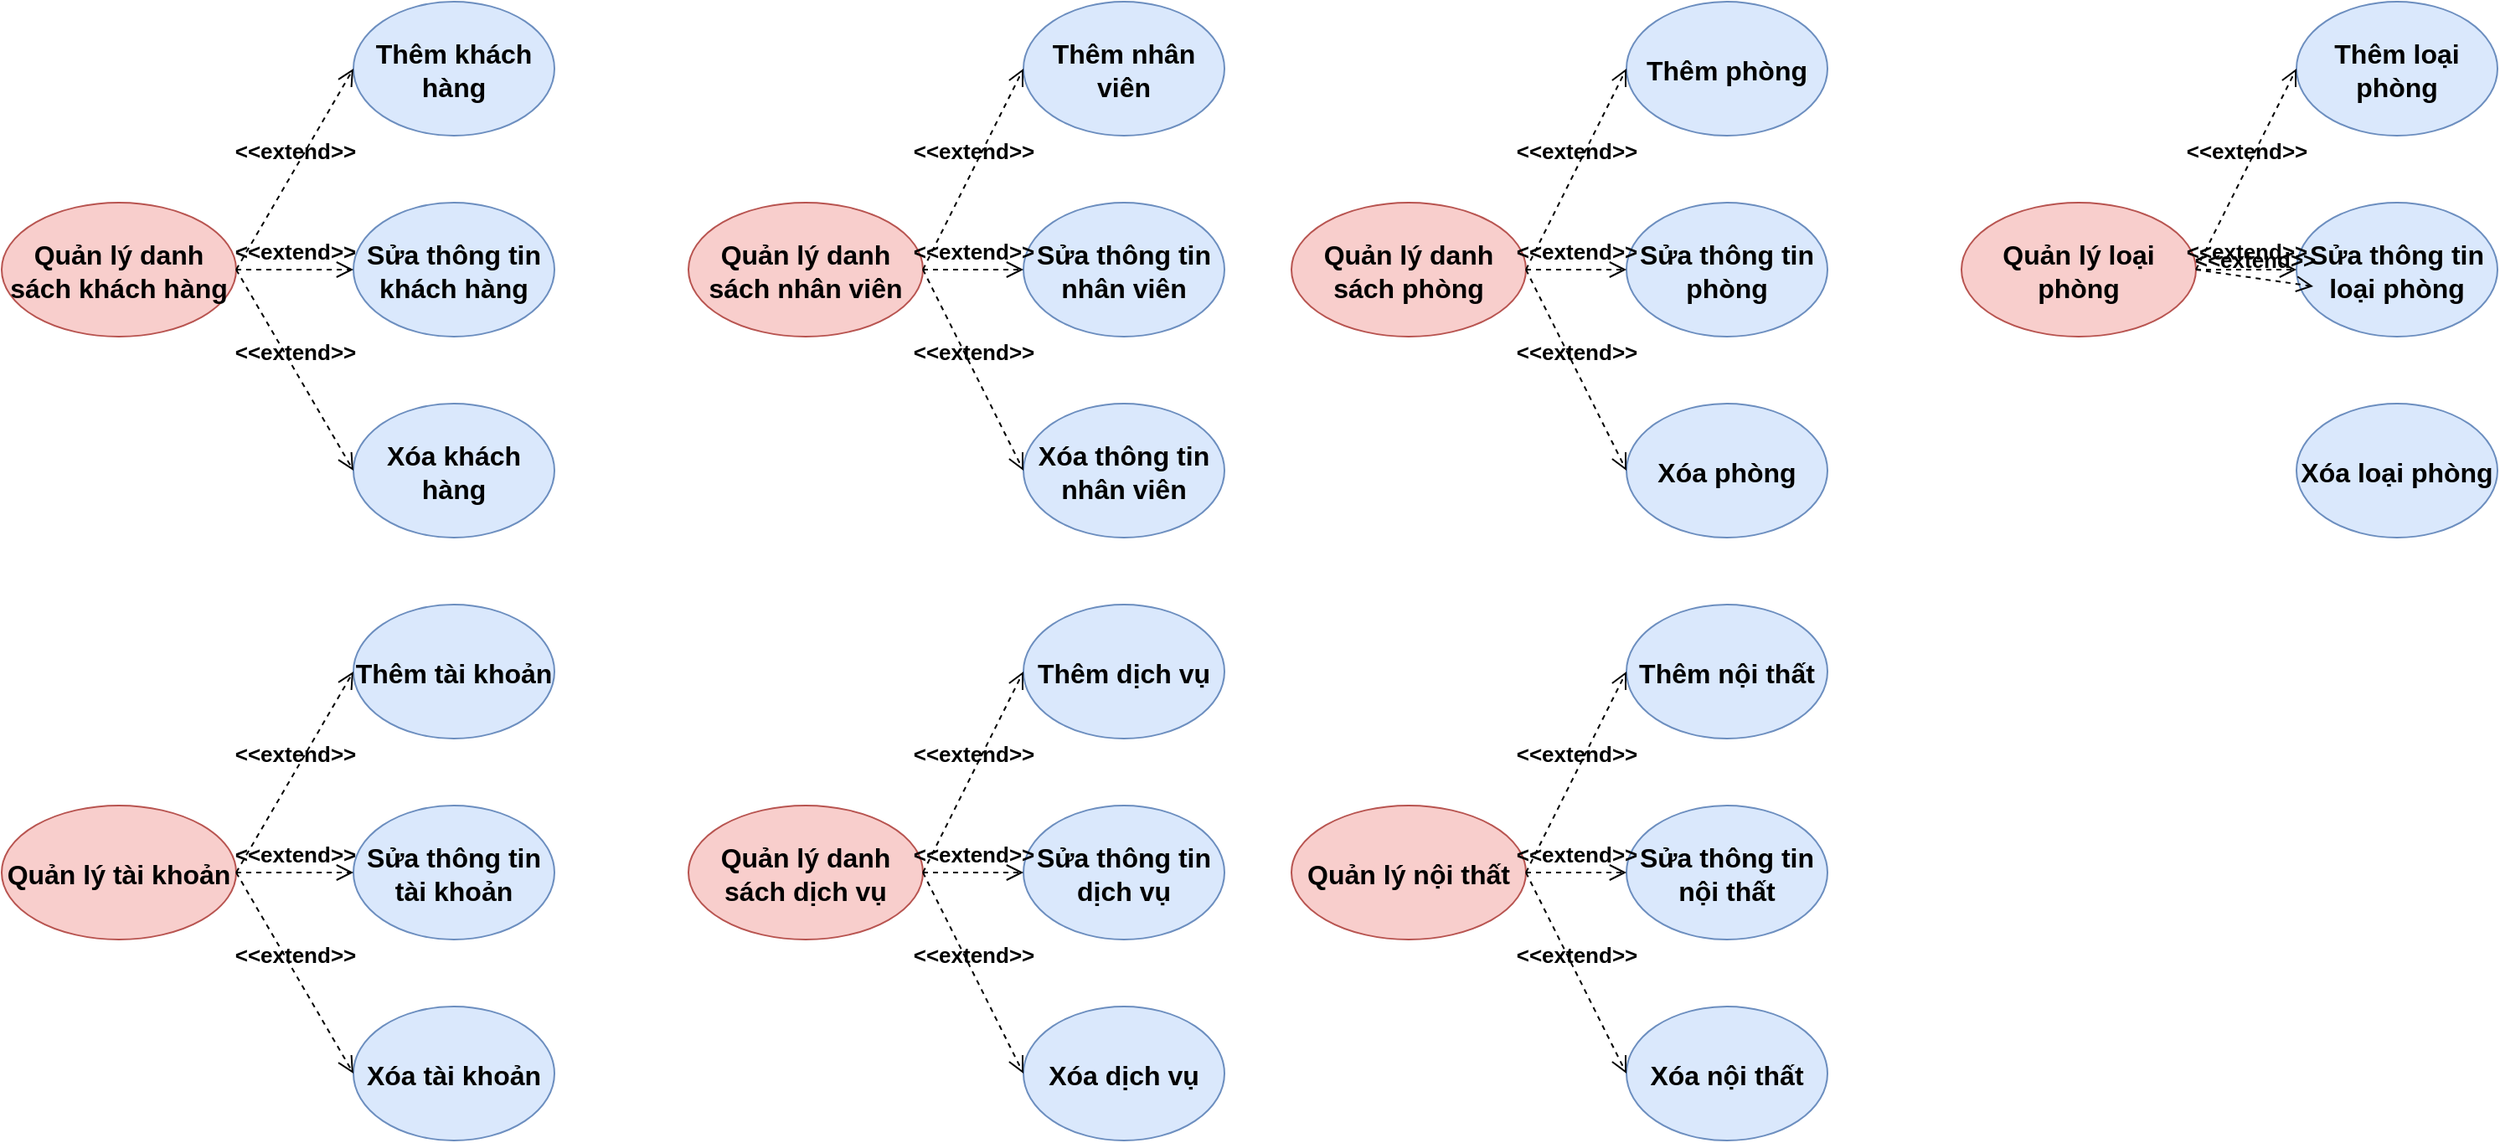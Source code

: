 <mxfile version="14.7.4" type="device"><diagram id="zi9jjdEXWY31KcCcsuhM" name="Page-1"><mxGraphModel dx="1221" dy="626" grid="1" gridSize="10" guides="1" tooltips="1" connect="1" arrows="1" fold="1" page="1" pageScale="1" pageWidth="850" pageHeight="1100" background="none" math="0" shadow="0"><root><mxCell id="0"/><mxCell id="1" parent="0"/><mxCell id="SD6cZ2J93YJvDtEjL-kz-3" value="Quản lý danh &#10;sách khách hàng" style="ellipse;fillColor=#f8cecc;strokeColor=#b85450;fontSize=16;spacingTop=2;horizontal=1;fontStyle=1;direction=east;labelBackgroundColor=none;whiteSpace=wrap;verticalAlign=middle;" parent="1" vertex="1"><mxGeometry x="190" y="240" width="140" height="80" as="geometry"/></mxCell><mxCell id="SD6cZ2J93YJvDtEjL-kz-5" value="Quản lý danh sách phòng" style="ellipse;fillColor=#f8cecc;strokeColor=#b85450;fontSize=16;spacingTop=2;horizontal=1;fontStyle=1;direction=east;labelBackgroundColor=none;whiteSpace=wrap;verticalAlign=middle;" parent="1" vertex="1"><mxGeometry x="960" y="240" width="140" height="80" as="geometry"/></mxCell><mxCell id="SD6cZ2J93YJvDtEjL-kz-10" value="Quản lý nội thất" style="ellipse;fillColor=#f8cecc;strokeColor=#b85450;fontSize=16;spacingTop=2;horizontal=1;fontStyle=1;direction=east;labelBackgroundColor=none;whiteSpace=wrap;verticalAlign=middle;" parent="1" vertex="1"><mxGeometry x="960" y="600" width="140" height="80" as="geometry"/></mxCell><mxCell id="SD6cZ2J93YJvDtEjL-kz-11" value="Quản lý danh sách dịch vụ" style="ellipse;fillColor=#f8cecc;strokeColor=#b85450;fontSize=16;spacingTop=2;horizontal=1;fontStyle=1;direction=east;labelBackgroundColor=none;whiteSpace=wrap;verticalAlign=middle;" parent="1" vertex="1"><mxGeometry x="600" y="600" width="140" height="80" as="geometry"/></mxCell><mxCell id="SD6cZ2J93YJvDtEjL-kz-12" value="Quản lý danh sách nhân viên" style="ellipse;fillColor=#f8cecc;strokeColor=#b85450;fontSize=16;spacingTop=2;horizontal=1;fontStyle=1;direction=east;labelBackgroundColor=none;whiteSpace=wrap;verticalAlign=middle;" parent="1" vertex="1"><mxGeometry x="600" y="240" width="140" height="80" as="geometry"/></mxCell><mxCell id="SD6cZ2J93YJvDtEjL-kz-27" value="Quản lý tài khoản" style="ellipse;fillColor=#f8cecc;strokeColor=#b85450;fontSize=16;spacingTop=2;horizontal=1;fontStyle=1;direction=east;labelBackgroundColor=none;whiteSpace=wrap;verticalAlign=middle;" parent="1" vertex="1"><mxGeometry x="190" y="600" width="140" height="80" as="geometry"/></mxCell><mxCell id="SD6cZ2J93YJvDtEjL-kz-28" value="Quản lý loại phòng" style="ellipse;fillColor=#f8cecc;strokeColor=#b85450;fontSize=16;spacingTop=2;horizontal=1;fontStyle=1;direction=east;labelBackgroundColor=none;whiteSpace=wrap;verticalAlign=middle;" parent="1" vertex="1"><mxGeometry x="1360" y="240" width="140" height="80" as="geometry"/></mxCell><mxCell id="opvVlbtMXGsVySEfNiiL-1" value="Thêm khách hàng" style="ellipse;fillColor=#dae8fc;strokeColor=#6c8ebf;fontSize=16;spacingTop=2;horizontal=1;fontStyle=1;direction=east;labelBackgroundColor=none;whiteSpace=wrap;verticalAlign=middle;" vertex="1" parent="1"><mxGeometry x="400" y="120" width="120" height="80" as="geometry"/></mxCell><mxCell id="opvVlbtMXGsVySEfNiiL-2" value="Sửa thông tin khách hàng" style="ellipse;fillColor=#dae8fc;strokeColor=#6c8ebf;fontSize=16;spacingTop=2;horizontal=1;fontStyle=1;direction=east;labelBackgroundColor=none;whiteSpace=wrap;verticalAlign=middle;" vertex="1" parent="1"><mxGeometry x="400" y="240" width="120" height="80" as="geometry"/></mxCell><mxCell id="opvVlbtMXGsVySEfNiiL-3" value="Xóa khách hàng" style="ellipse;fillColor=#dae8fc;strokeColor=#6c8ebf;fontSize=16;spacingTop=2;horizontal=1;fontStyle=1;direction=east;labelBackgroundColor=none;whiteSpace=wrap;verticalAlign=middle;" vertex="1" parent="1"><mxGeometry x="400" y="360" width="120" height="80" as="geometry"/></mxCell><mxCell id="opvVlbtMXGsVySEfNiiL-4" value="Thêm tài khoản" style="ellipse;fillColor=#dae8fc;strokeColor=#6c8ebf;fontSize=16;spacingTop=2;horizontal=1;fontStyle=1;direction=east;labelBackgroundColor=none;whiteSpace=wrap;verticalAlign=middle;" vertex="1" parent="1"><mxGeometry x="400" y="480" width="120" height="80" as="geometry"/></mxCell><mxCell id="opvVlbtMXGsVySEfNiiL-5" value="Xóa tài khoản" style="ellipse;fillColor=#dae8fc;strokeColor=#6c8ebf;fontSize=16;spacingTop=2;horizontal=1;fontStyle=1;direction=east;labelBackgroundColor=none;whiteSpace=wrap;verticalAlign=middle;" vertex="1" parent="1"><mxGeometry x="400" y="720" width="120" height="80" as="geometry"/></mxCell><mxCell id="opvVlbtMXGsVySEfNiiL-6" value="Sửa thông tin tài khoản" style="ellipse;fillColor=#dae8fc;strokeColor=#6c8ebf;fontSize=16;spacingTop=2;horizontal=1;fontStyle=1;direction=east;labelBackgroundColor=none;whiteSpace=wrap;verticalAlign=middle;" vertex="1" parent="1"><mxGeometry x="400" y="600" width="120" height="80" as="geometry"/></mxCell><mxCell id="opvVlbtMXGsVySEfNiiL-7" value="Thêm dịch vụ" style="ellipse;fillColor=#dae8fc;strokeColor=#6c8ebf;fontSize=16;spacingTop=2;horizontal=1;fontStyle=1;direction=east;labelBackgroundColor=none;whiteSpace=wrap;verticalAlign=middle;" vertex="1" parent="1"><mxGeometry x="800" y="480" width="120" height="80" as="geometry"/></mxCell><mxCell id="opvVlbtMXGsVySEfNiiL-8" value="Xóa dịch vụ" style="ellipse;fillColor=#dae8fc;strokeColor=#6c8ebf;fontSize=16;spacingTop=2;horizontal=1;fontStyle=1;direction=east;labelBackgroundColor=none;whiteSpace=wrap;verticalAlign=middle;" vertex="1" parent="1"><mxGeometry x="800" y="720" width="120" height="80" as="geometry"/></mxCell><mxCell id="opvVlbtMXGsVySEfNiiL-9" value="Sửa thông tin dịch vụ" style="ellipse;fillColor=#dae8fc;strokeColor=#6c8ebf;fontSize=16;spacingTop=2;horizontal=1;fontStyle=1;direction=east;labelBackgroundColor=none;whiteSpace=wrap;verticalAlign=middle;" vertex="1" parent="1"><mxGeometry x="800" y="600" width="120" height="80" as="geometry"/></mxCell><mxCell id="opvVlbtMXGsVySEfNiiL-10" value="Thêm phòng" style="ellipse;fillColor=#dae8fc;strokeColor=#6c8ebf;fontSize=16;spacingTop=2;horizontal=1;fontStyle=1;direction=east;labelBackgroundColor=none;whiteSpace=wrap;verticalAlign=middle;" vertex="1" parent="1"><mxGeometry x="1160" y="120" width="120" height="80" as="geometry"/></mxCell><mxCell id="opvVlbtMXGsVySEfNiiL-11" value="Xóa phòng" style="ellipse;fillColor=#dae8fc;strokeColor=#6c8ebf;fontSize=16;spacingTop=2;horizontal=1;fontStyle=1;direction=east;labelBackgroundColor=none;whiteSpace=wrap;verticalAlign=middle;" vertex="1" parent="1"><mxGeometry x="1160" y="360" width="120" height="80" as="geometry"/></mxCell><mxCell id="opvVlbtMXGsVySEfNiiL-12" value="Sửa thông tin phòng" style="ellipse;fillColor=#dae8fc;strokeColor=#6c8ebf;fontSize=16;spacingTop=2;horizontal=1;fontStyle=1;direction=east;labelBackgroundColor=none;whiteSpace=wrap;verticalAlign=middle;" vertex="1" parent="1"><mxGeometry x="1160" y="240" width="120" height="80" as="geometry"/></mxCell><mxCell id="opvVlbtMXGsVySEfNiiL-13" value="Thêm nội thất" style="ellipse;fillColor=#dae8fc;strokeColor=#6c8ebf;fontSize=16;spacingTop=2;horizontal=1;fontStyle=1;direction=east;labelBackgroundColor=none;whiteSpace=wrap;verticalAlign=middle;" vertex="1" parent="1"><mxGeometry x="1160" y="480" width="120" height="80" as="geometry"/></mxCell><mxCell id="opvVlbtMXGsVySEfNiiL-14" value="Xóa nội thất" style="ellipse;fillColor=#dae8fc;strokeColor=#6c8ebf;fontSize=16;spacingTop=2;horizontal=1;fontStyle=1;direction=east;labelBackgroundColor=none;whiteSpace=wrap;verticalAlign=middle;" vertex="1" parent="1"><mxGeometry x="1160" y="720" width="120" height="80" as="geometry"/></mxCell><mxCell id="opvVlbtMXGsVySEfNiiL-15" value="Sửa thông tin nội thất" style="ellipse;fillColor=#dae8fc;strokeColor=#6c8ebf;fontSize=16;spacingTop=2;horizontal=1;fontStyle=1;direction=east;labelBackgroundColor=none;whiteSpace=wrap;verticalAlign=middle;" vertex="1" parent="1"><mxGeometry x="1160" y="600" width="120" height="80" as="geometry"/></mxCell><mxCell id="opvVlbtMXGsVySEfNiiL-16" value="Thêm nhân viên" style="ellipse;fillColor=#dae8fc;strokeColor=#6c8ebf;fontSize=16;spacingTop=2;horizontal=1;fontStyle=1;direction=east;labelBackgroundColor=none;whiteSpace=wrap;verticalAlign=middle;" vertex="1" parent="1"><mxGeometry x="800" y="120" width="120" height="80" as="geometry"/></mxCell><mxCell id="opvVlbtMXGsVySEfNiiL-17" value="Sửa thông tin nhân viên" style="ellipse;fillColor=#dae8fc;strokeColor=#6c8ebf;fontSize=16;spacingTop=2;horizontal=1;fontStyle=1;direction=east;labelBackgroundColor=none;whiteSpace=wrap;verticalAlign=middle;" vertex="1" parent="1"><mxGeometry x="800" y="240" width="120" height="80" as="geometry"/></mxCell><mxCell id="opvVlbtMXGsVySEfNiiL-18" value="Xóa thông tin nhân viên" style="ellipse;fillColor=#dae8fc;strokeColor=#6c8ebf;fontSize=16;spacingTop=2;horizontal=1;fontStyle=1;direction=east;labelBackgroundColor=none;whiteSpace=wrap;verticalAlign=middle;" vertex="1" parent="1"><mxGeometry x="800" y="360" width="120" height="80" as="geometry"/></mxCell><mxCell id="opvVlbtMXGsVySEfNiiL-19" value="Thêm loại phòng" style="ellipse;fillColor=#dae8fc;strokeColor=#6c8ebf;fontSize=16;spacingTop=2;horizontal=1;fontStyle=1;direction=east;labelBackgroundColor=none;whiteSpace=wrap;verticalAlign=middle;" vertex="1" parent="1"><mxGeometry x="1560" y="120" width="120" height="80" as="geometry"/></mxCell><mxCell id="opvVlbtMXGsVySEfNiiL-20" value="Sửa thông tin loại phòng" style="ellipse;fillColor=#dae8fc;strokeColor=#6c8ebf;fontSize=16;spacingTop=2;horizontal=1;fontStyle=1;direction=east;labelBackgroundColor=none;whiteSpace=wrap;verticalAlign=middle;" vertex="1" parent="1"><mxGeometry x="1560" y="240" width="120" height="80" as="geometry"/></mxCell><mxCell id="opvVlbtMXGsVySEfNiiL-21" value="Xóa loại phòng" style="ellipse;fillColor=#dae8fc;strokeColor=#6c8ebf;fontSize=16;spacingTop=2;horizontal=1;fontStyle=1;direction=east;labelBackgroundColor=none;whiteSpace=wrap;verticalAlign=middle;" vertex="1" parent="1"><mxGeometry x="1560" y="360" width="120" height="80" as="geometry"/></mxCell><mxCell id="opvVlbtMXGsVySEfNiiL-22" value="&amp;lt;&amp;lt;extend&amp;gt;&amp;gt;" style="endArrow=open;startArrow=none;endFill=0;startFill=0;endSize=8;html=1;verticalAlign=bottom;dashed=1;labelBackgroundColor=none;exitX=1;exitY=0.5;exitDx=0;exitDy=0;entryX=0;entryY=0.5;entryDx=0;entryDy=0;fontStyle=1;fontSize=13;" edge="1" parent="1" source="SD6cZ2J93YJvDtEjL-kz-3" target="opvVlbtMXGsVySEfNiiL-1"><mxGeometry width="160" relative="1" as="geometry"><mxPoint x="690" y="450" as="sourcePoint"/><mxPoint x="850" y="450" as="targetPoint"/></mxGeometry></mxCell><mxCell id="opvVlbtMXGsVySEfNiiL-23" value="&amp;lt;&amp;lt;extend&amp;gt;&amp;gt;" style="endArrow=open;startArrow=none;endFill=0;startFill=0;endSize=8;html=1;verticalAlign=bottom;dashed=1;labelBackgroundColor=none;entryX=0;entryY=0.5;entryDx=0;entryDy=0;fontStyle=1;fontSize=13;" edge="1" parent="1" target="opvVlbtMXGsVySEfNiiL-2"><mxGeometry width="160" relative="1" as="geometry"><mxPoint x="330" y="280" as="sourcePoint"/><mxPoint x="410" y="170" as="targetPoint"/></mxGeometry></mxCell><mxCell id="opvVlbtMXGsVySEfNiiL-24" value="&amp;lt;&amp;lt;extend&amp;gt;&amp;gt;" style="endArrow=open;startArrow=none;endFill=0;startFill=0;endSize=8;html=1;verticalAlign=bottom;dashed=1;labelBackgroundColor=none;entryX=0;entryY=0.5;entryDx=0;entryDy=0;fontStyle=1;fontSize=13;exitX=1;exitY=0.5;exitDx=0;exitDy=0;" edge="1" parent="1" source="SD6cZ2J93YJvDtEjL-kz-3" target="opvVlbtMXGsVySEfNiiL-3"><mxGeometry width="160" relative="1" as="geometry"><mxPoint x="340" y="290" as="sourcePoint"/><mxPoint x="410" y="290" as="targetPoint"/></mxGeometry></mxCell><mxCell id="opvVlbtMXGsVySEfNiiL-25" value="&amp;lt;&amp;lt;extend&amp;gt;&amp;gt;" style="endArrow=open;startArrow=none;endFill=0;startFill=0;endSize=8;html=1;verticalAlign=bottom;dashed=1;labelBackgroundColor=none;entryX=0;entryY=0.5;entryDx=0;entryDy=0;fontStyle=1;fontSize=13;exitX=1;exitY=0.5;exitDx=0;exitDy=0;" edge="1" parent="1" source="SD6cZ2J93YJvDtEjL-kz-27" target="opvVlbtMXGsVySEfNiiL-4"><mxGeometry width="160" relative="1" as="geometry"><mxPoint x="340" y="290" as="sourcePoint"/><mxPoint x="410" y="410" as="targetPoint"/></mxGeometry></mxCell><mxCell id="opvVlbtMXGsVySEfNiiL-26" value="&amp;lt;&amp;lt;extend&amp;gt;&amp;gt;" style="endArrow=open;startArrow=none;endFill=0;startFill=0;endSize=8;html=1;verticalAlign=bottom;dashed=1;labelBackgroundColor=none;entryX=0;entryY=0.5;entryDx=0;entryDy=0;fontStyle=1;fontSize=13;exitX=1;exitY=0.5;exitDx=0;exitDy=0;" edge="1" parent="1" source="SD6cZ2J93YJvDtEjL-kz-27" target="opvVlbtMXGsVySEfNiiL-6"><mxGeometry width="160" relative="1" as="geometry"><mxPoint x="340" y="650" as="sourcePoint"/><mxPoint x="410" y="530" as="targetPoint"/></mxGeometry></mxCell><mxCell id="opvVlbtMXGsVySEfNiiL-27" value="&amp;lt;&amp;lt;extend&amp;gt;&amp;gt;" style="endArrow=open;startArrow=none;endFill=0;startFill=0;endSize=8;html=1;verticalAlign=bottom;dashed=1;labelBackgroundColor=none;entryX=0;entryY=0.5;entryDx=0;entryDy=0;fontStyle=1;fontSize=13;exitX=1;exitY=0.5;exitDx=0;exitDy=0;" edge="1" parent="1" source="SD6cZ2J93YJvDtEjL-kz-27" target="opvVlbtMXGsVySEfNiiL-5"><mxGeometry width="160" relative="1" as="geometry"><mxPoint x="340" y="650" as="sourcePoint"/><mxPoint x="410" y="650" as="targetPoint"/></mxGeometry></mxCell><mxCell id="opvVlbtMXGsVySEfNiiL-28" value="&amp;lt;&amp;lt;extend&amp;gt;&amp;gt;" style="endArrow=open;startArrow=none;endFill=0;startFill=0;endSize=8;html=1;verticalAlign=bottom;dashed=1;labelBackgroundColor=none;entryX=0;entryY=0.5;entryDx=0;entryDy=0;fontStyle=1;fontSize=13;exitX=1;exitY=0.5;exitDx=0;exitDy=0;" edge="1" parent="1" source="SD6cZ2J93YJvDtEjL-kz-12" target="opvVlbtMXGsVySEfNiiL-16"><mxGeometry width="160" relative="1" as="geometry"><mxPoint x="340" y="650" as="sourcePoint"/><mxPoint x="410" y="770" as="targetPoint"/></mxGeometry></mxCell><mxCell id="opvVlbtMXGsVySEfNiiL-29" value="&amp;lt;&amp;lt;extend&amp;gt;&amp;gt;" style="endArrow=open;startArrow=none;endFill=0;startFill=0;endSize=8;html=1;verticalAlign=bottom;dashed=1;labelBackgroundColor=none;entryX=0;entryY=0.5;entryDx=0;entryDy=0;fontStyle=1;fontSize=13;exitX=1;exitY=0.5;exitDx=0;exitDy=0;" edge="1" parent="1" source="SD6cZ2J93YJvDtEjL-kz-12" target="opvVlbtMXGsVySEfNiiL-17"><mxGeometry width="160" relative="1" as="geometry"><mxPoint x="750" y="290" as="sourcePoint"/><mxPoint x="810" y="170" as="targetPoint"/></mxGeometry></mxCell><mxCell id="opvVlbtMXGsVySEfNiiL-30" value="&amp;lt;&amp;lt;extend&amp;gt;&amp;gt;" style="endArrow=open;startArrow=none;endFill=0;startFill=0;endSize=8;html=1;verticalAlign=bottom;dashed=1;labelBackgroundColor=none;entryX=0;entryY=0.5;entryDx=0;entryDy=0;fontStyle=1;fontSize=13;exitX=1;exitY=0.5;exitDx=0;exitDy=0;" edge="1" parent="1" source="SD6cZ2J93YJvDtEjL-kz-12" target="opvVlbtMXGsVySEfNiiL-18"><mxGeometry width="160" relative="1" as="geometry"><mxPoint x="750" y="290" as="sourcePoint"/><mxPoint x="810" y="290" as="targetPoint"/></mxGeometry></mxCell><mxCell id="opvVlbtMXGsVySEfNiiL-31" value="&amp;lt;&amp;lt;extend&amp;gt;&amp;gt;" style="endArrow=open;startArrow=none;endFill=0;startFill=0;endSize=8;html=1;verticalAlign=bottom;dashed=1;labelBackgroundColor=none;entryX=0;entryY=0.5;entryDx=0;entryDy=0;fontStyle=1;fontSize=13;exitX=1;exitY=0.5;exitDx=0;exitDy=0;" edge="1" parent="1" source="SD6cZ2J93YJvDtEjL-kz-11" target="opvVlbtMXGsVySEfNiiL-7"><mxGeometry width="160" relative="1" as="geometry"><mxPoint x="750" y="290" as="sourcePoint"/><mxPoint x="810" y="410" as="targetPoint"/></mxGeometry></mxCell><mxCell id="opvVlbtMXGsVySEfNiiL-32" value="&amp;lt;&amp;lt;extend&amp;gt;&amp;gt;" style="endArrow=open;startArrow=none;endFill=0;startFill=0;endSize=8;html=1;verticalAlign=bottom;dashed=1;labelBackgroundColor=none;entryX=0;entryY=0.5;entryDx=0;entryDy=0;fontStyle=1;fontSize=13;exitX=1;exitY=0.5;exitDx=0;exitDy=0;" edge="1" parent="1" source="SD6cZ2J93YJvDtEjL-kz-11" target="opvVlbtMXGsVySEfNiiL-9"><mxGeometry width="160" relative="1" as="geometry"><mxPoint x="750" y="650" as="sourcePoint"/><mxPoint x="810" y="530" as="targetPoint"/></mxGeometry></mxCell><mxCell id="opvVlbtMXGsVySEfNiiL-34" value="&amp;lt;&amp;lt;extend&amp;gt;&amp;gt;" style="endArrow=open;startArrow=none;endFill=0;startFill=0;endSize=8;html=1;verticalAlign=bottom;dashed=1;labelBackgroundColor=none;entryX=0;entryY=0.5;entryDx=0;entryDy=0;fontStyle=1;fontSize=13;exitX=1;exitY=0.5;exitDx=0;exitDy=0;" edge="1" parent="1" source="SD6cZ2J93YJvDtEjL-kz-11" target="opvVlbtMXGsVySEfNiiL-8"><mxGeometry width="160" relative="1" as="geometry"><mxPoint x="750" y="650" as="sourcePoint"/><mxPoint x="810" y="650" as="targetPoint"/></mxGeometry></mxCell><mxCell id="opvVlbtMXGsVySEfNiiL-35" value="&amp;lt;&amp;lt;extend&amp;gt;&amp;gt;" style="endArrow=open;startArrow=none;endFill=0;startFill=0;endSize=8;html=1;verticalAlign=bottom;dashed=1;labelBackgroundColor=none;entryX=0;entryY=0.5;entryDx=0;entryDy=0;fontStyle=1;fontSize=13;exitX=1;exitY=0.5;exitDx=0;exitDy=0;" edge="1" parent="1" source="SD6cZ2J93YJvDtEjL-kz-10" target="opvVlbtMXGsVySEfNiiL-13"><mxGeometry width="160" relative="1" as="geometry"><mxPoint x="750" y="650" as="sourcePoint"/><mxPoint x="810" y="770" as="targetPoint"/></mxGeometry></mxCell><mxCell id="opvVlbtMXGsVySEfNiiL-36" value="&amp;lt;&amp;lt;extend&amp;gt;&amp;gt;" style="endArrow=open;startArrow=none;endFill=0;startFill=0;endSize=8;html=1;verticalAlign=bottom;dashed=1;labelBackgroundColor=none;entryX=0;entryY=0.5;entryDx=0;entryDy=0;fontStyle=1;fontSize=13;" edge="1" parent="1" target="opvVlbtMXGsVySEfNiiL-15"><mxGeometry width="160" relative="1" as="geometry"><mxPoint x="1100" y="640" as="sourcePoint"/><mxPoint x="1170" y="530" as="targetPoint"/></mxGeometry></mxCell><mxCell id="opvVlbtMXGsVySEfNiiL-37" value="&amp;lt;&amp;lt;extend&amp;gt;&amp;gt;" style="endArrow=open;startArrow=none;endFill=0;startFill=0;endSize=8;html=1;verticalAlign=bottom;dashed=1;labelBackgroundColor=none;entryX=0;entryY=0.5;entryDx=0;entryDy=0;fontStyle=1;fontSize=13;exitX=1;exitY=0.5;exitDx=0;exitDy=0;" edge="1" parent="1" source="SD6cZ2J93YJvDtEjL-kz-10" target="opvVlbtMXGsVySEfNiiL-14"><mxGeometry width="160" relative="1" as="geometry"><mxPoint x="1110" y="650" as="sourcePoint"/><mxPoint x="1170" y="650" as="targetPoint"/></mxGeometry></mxCell><mxCell id="opvVlbtMXGsVySEfNiiL-38" value="&amp;lt;&amp;lt;extend&amp;gt;&amp;gt;" style="endArrow=open;startArrow=none;endFill=0;startFill=0;endSize=8;html=1;verticalAlign=bottom;dashed=1;labelBackgroundColor=none;entryX=0;entryY=0.5;entryDx=0;entryDy=0;fontStyle=1;fontSize=13;exitX=1;exitY=0.5;exitDx=0;exitDy=0;" edge="1" parent="1" source="SD6cZ2J93YJvDtEjL-kz-5" target="opvVlbtMXGsVySEfNiiL-12"><mxGeometry width="160" relative="1" as="geometry"><mxPoint x="1120" y="660" as="sourcePoint"/><mxPoint x="1180" y="660" as="targetPoint"/></mxGeometry></mxCell><mxCell id="opvVlbtMXGsVySEfNiiL-39" value="&amp;lt;&amp;lt;extend&amp;gt;&amp;gt;" style="endArrow=open;startArrow=none;endFill=0;startFill=0;endSize=8;html=1;verticalAlign=bottom;dashed=1;labelBackgroundColor=none;entryX=0;entryY=0.5;entryDx=0;entryDy=0;fontStyle=1;fontSize=13;exitX=1;exitY=0.5;exitDx=0;exitDy=0;" edge="1" parent="1" source="SD6cZ2J93YJvDtEjL-kz-5" target="opvVlbtMXGsVySEfNiiL-10"><mxGeometry width="160" relative="1" as="geometry"><mxPoint x="1110.0" y="290" as="sourcePoint"/><mxPoint x="1170" y="290" as="targetPoint"/></mxGeometry></mxCell><mxCell id="opvVlbtMXGsVySEfNiiL-40" value="&amp;lt;&amp;lt;extend&amp;gt;&amp;gt;" style="endArrow=open;startArrow=none;endFill=0;startFill=0;endSize=8;html=1;verticalAlign=bottom;dashed=1;labelBackgroundColor=none;entryX=0;entryY=0.5;entryDx=0;entryDy=0;fontStyle=1;fontSize=13;exitX=1;exitY=0.5;exitDx=0;exitDy=0;" edge="1" parent="1" source="SD6cZ2J93YJvDtEjL-kz-5" target="opvVlbtMXGsVySEfNiiL-11"><mxGeometry width="160" relative="1" as="geometry"><mxPoint x="1110.0" y="290" as="sourcePoint"/><mxPoint x="1170" y="170" as="targetPoint"/></mxGeometry></mxCell><mxCell id="opvVlbtMXGsVySEfNiiL-41" value="&amp;lt;&amp;lt;extend&amp;gt;&amp;gt;" style="endArrow=open;startArrow=none;endFill=0;startFill=0;endSize=8;html=1;verticalAlign=bottom;dashed=1;labelBackgroundColor=none;entryX=0;entryY=0.5;entryDx=0;entryDy=0;fontStyle=1;fontSize=13;exitX=1;exitY=0.5;exitDx=0;exitDy=0;" edge="1" parent="1" source="SD6cZ2J93YJvDtEjL-kz-28" target="opvVlbtMXGsVySEfNiiL-19"><mxGeometry width="160" relative="1" as="geometry"><mxPoint x="1110.0" y="290" as="sourcePoint"/><mxPoint x="1170" y="410" as="targetPoint"/></mxGeometry></mxCell><mxCell id="opvVlbtMXGsVySEfNiiL-42" value="&amp;lt;&amp;lt;extend&amp;gt;&amp;gt;" style="endArrow=open;startArrow=none;endFill=0;startFill=0;endSize=8;html=1;verticalAlign=bottom;dashed=1;labelBackgroundColor=none;entryX=0;entryY=0.5;entryDx=0;entryDy=0;fontStyle=1;fontSize=13;exitX=1;exitY=0.5;exitDx=0;exitDy=0;" edge="1" parent="1" source="SD6cZ2J93YJvDtEjL-kz-28" target="opvVlbtMXGsVySEfNiiL-20"><mxGeometry width="160" relative="1" as="geometry"><mxPoint x="1510.0" y="290" as="sourcePoint"/><mxPoint x="1570" y="170" as="targetPoint"/></mxGeometry></mxCell><mxCell id="opvVlbtMXGsVySEfNiiL-43" value="&amp;lt;&amp;lt;extend&amp;gt;&amp;gt;" style="endArrow=open;startArrow=none;endFill=0;startFill=0;endSize=8;html=1;verticalAlign=bottom;dashed=1;labelBackgroundColor=none;entryX=0;entryY=0.5;entryDx=0;entryDy=0;fontStyle=1;fontSize=13;exitX=1;exitY=0.5;exitDx=0;exitDy=0;" edge="1" parent="1" source="SD6cZ2J93YJvDtEjL-kz-28"><mxGeometry width="160" relative="1" as="geometry"><mxPoint x="1510.0" y="290" as="sourcePoint"/><mxPoint x="1570" y="290" as="targetPoint"/></mxGeometry></mxCell></root></mxGraphModel></diagram></mxfile>